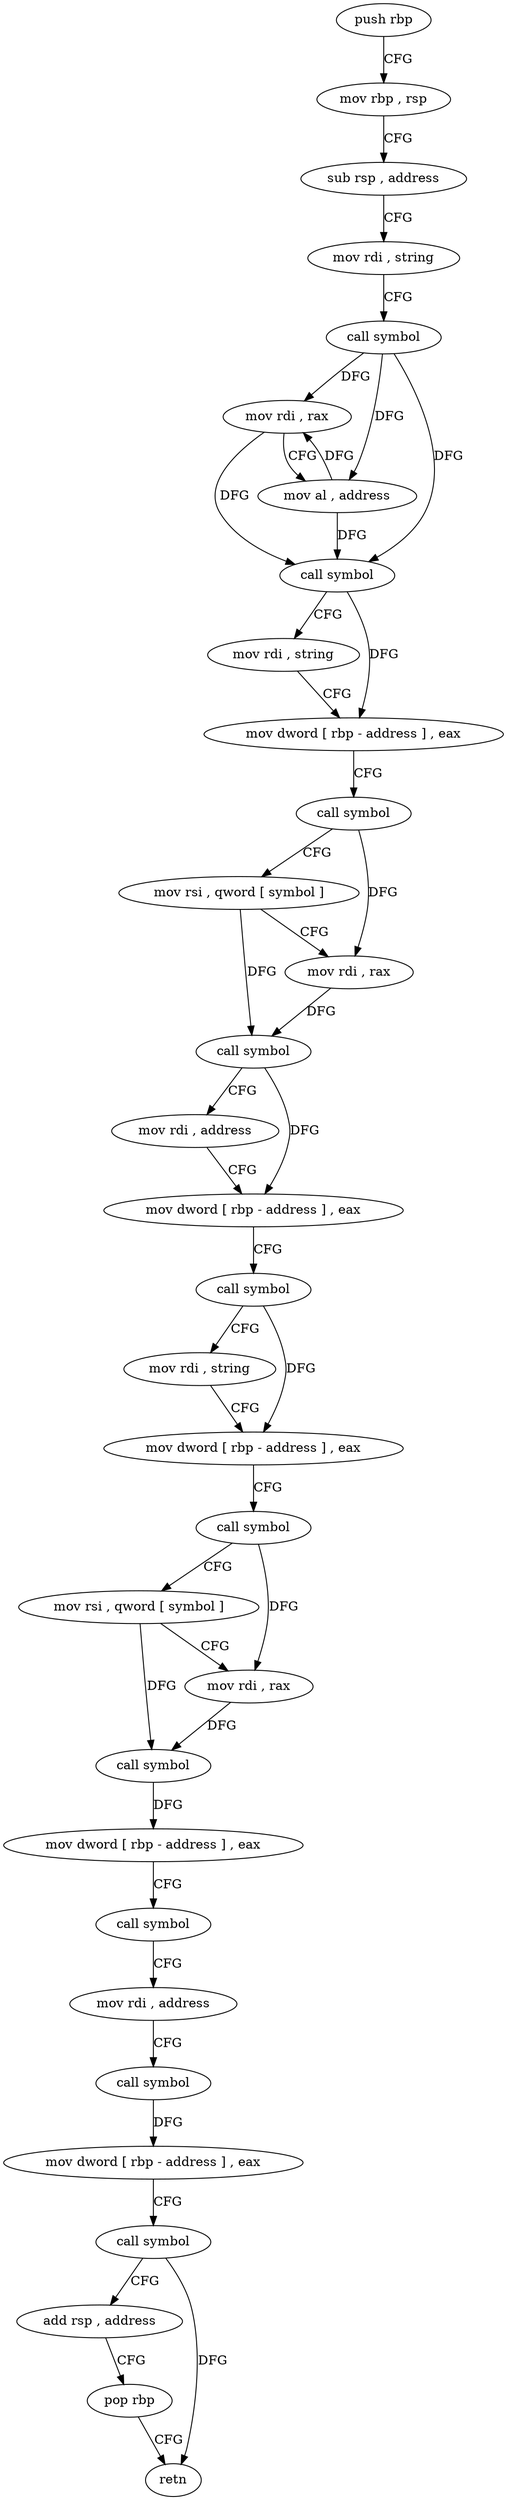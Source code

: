 digraph "func" {
"4217360" [label = "push rbp" ]
"4217361" [label = "mov rbp , rsp" ]
"4217364" [label = "sub rsp , address" ]
"4217368" [label = "mov rdi , string" ]
"4217378" [label = "call symbol" ]
"4217383" [label = "mov rdi , rax" ]
"4217386" [label = "mov al , address" ]
"4217388" [label = "call symbol" ]
"4217393" [label = "mov rdi , string" ]
"4217403" [label = "mov dword [ rbp - address ] , eax" ]
"4217406" [label = "call symbol" ]
"4217411" [label = "mov rsi , qword [ symbol ]" ]
"4217419" [label = "mov rdi , rax" ]
"4217422" [label = "call symbol" ]
"4217427" [label = "mov rdi , address" ]
"4217437" [label = "mov dword [ rbp - address ] , eax" ]
"4217440" [label = "call symbol" ]
"4217445" [label = "mov rdi , string" ]
"4217455" [label = "mov dword [ rbp - address ] , eax" ]
"4217458" [label = "call symbol" ]
"4217463" [label = "mov rsi , qword [ symbol ]" ]
"4217471" [label = "mov rdi , rax" ]
"4217474" [label = "call symbol" ]
"4217479" [label = "mov dword [ rbp - address ] , eax" ]
"4217482" [label = "call symbol" ]
"4217487" [label = "mov rdi , address" ]
"4217497" [label = "call symbol" ]
"4217502" [label = "mov dword [ rbp - address ] , eax" ]
"4217505" [label = "call symbol" ]
"4217510" [label = "add rsp , address" ]
"4217514" [label = "pop rbp" ]
"4217515" [label = "retn" ]
"4217360" -> "4217361" [ label = "CFG" ]
"4217361" -> "4217364" [ label = "CFG" ]
"4217364" -> "4217368" [ label = "CFG" ]
"4217368" -> "4217378" [ label = "CFG" ]
"4217378" -> "4217383" [ label = "DFG" ]
"4217378" -> "4217386" [ label = "DFG" ]
"4217378" -> "4217388" [ label = "DFG" ]
"4217383" -> "4217386" [ label = "CFG" ]
"4217383" -> "4217388" [ label = "DFG" ]
"4217386" -> "4217388" [ label = "DFG" ]
"4217386" -> "4217383" [ label = "DFG" ]
"4217388" -> "4217393" [ label = "CFG" ]
"4217388" -> "4217403" [ label = "DFG" ]
"4217393" -> "4217403" [ label = "CFG" ]
"4217403" -> "4217406" [ label = "CFG" ]
"4217406" -> "4217411" [ label = "CFG" ]
"4217406" -> "4217419" [ label = "DFG" ]
"4217411" -> "4217419" [ label = "CFG" ]
"4217411" -> "4217422" [ label = "DFG" ]
"4217419" -> "4217422" [ label = "DFG" ]
"4217422" -> "4217427" [ label = "CFG" ]
"4217422" -> "4217437" [ label = "DFG" ]
"4217427" -> "4217437" [ label = "CFG" ]
"4217437" -> "4217440" [ label = "CFG" ]
"4217440" -> "4217445" [ label = "CFG" ]
"4217440" -> "4217455" [ label = "DFG" ]
"4217445" -> "4217455" [ label = "CFG" ]
"4217455" -> "4217458" [ label = "CFG" ]
"4217458" -> "4217463" [ label = "CFG" ]
"4217458" -> "4217471" [ label = "DFG" ]
"4217463" -> "4217471" [ label = "CFG" ]
"4217463" -> "4217474" [ label = "DFG" ]
"4217471" -> "4217474" [ label = "DFG" ]
"4217474" -> "4217479" [ label = "DFG" ]
"4217479" -> "4217482" [ label = "CFG" ]
"4217482" -> "4217487" [ label = "CFG" ]
"4217487" -> "4217497" [ label = "CFG" ]
"4217497" -> "4217502" [ label = "DFG" ]
"4217502" -> "4217505" [ label = "CFG" ]
"4217505" -> "4217510" [ label = "CFG" ]
"4217505" -> "4217515" [ label = "DFG" ]
"4217510" -> "4217514" [ label = "CFG" ]
"4217514" -> "4217515" [ label = "CFG" ]
}
